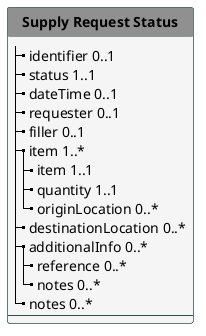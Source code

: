 @startuml
'skinparam linetype polyline
'skinparam linetype ortho
hide circle
hide stereotype

'!pragma layout smetana

skinparam class<<MD>> {
 BorderColor DarkSlateGray
 BackgroundColor WhiteSmoke
 HeaderBackgroundColor #909090
}

skinparam class<<TM>> {
 BorderColor #505090
 BackgroundColor APPLICATION
 HeaderBackgroundColor SkyBlue
}

    class "**Supply Request Status**"<<MD>> {
        |_ identifier 0..1
        |_ status 1..1
        |_ dateTime 0..1
        |_ requester 0..1
        |_ filler 0..1
        |_ item 1..*
          |_ item 1..1
          |_ quantity 1..1
          |_ originLocation 0..*
        |_ destinationLocation 0..*  
        |_ additionalInfo 0..*  
          |_ reference 0..*  
          |_ notes 0..*  
        |_ notes 0..* 
        --
    }


@enduml